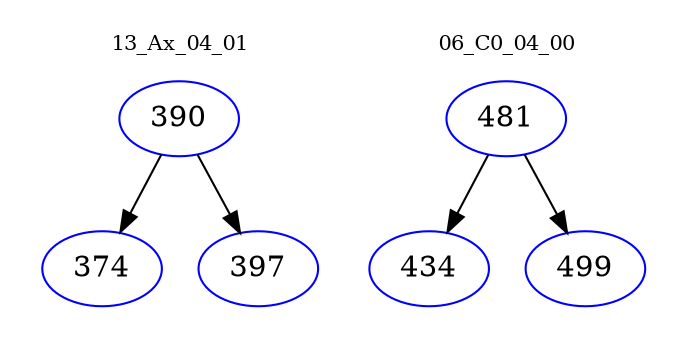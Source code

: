 digraph{
subgraph cluster_0 {
color = white
label = "13_Ax_04_01";
fontsize=10;
T0_390 [label="390", color="blue"]
T0_390 -> T0_374 [color="black"]
T0_374 [label="374", color="blue"]
T0_390 -> T0_397 [color="black"]
T0_397 [label="397", color="blue"]
}
subgraph cluster_1 {
color = white
label = "06_C0_04_00";
fontsize=10;
T1_481 [label="481", color="blue"]
T1_481 -> T1_434 [color="black"]
T1_434 [label="434", color="blue"]
T1_481 -> T1_499 [color="black"]
T1_499 [label="499", color="blue"]
}
}
